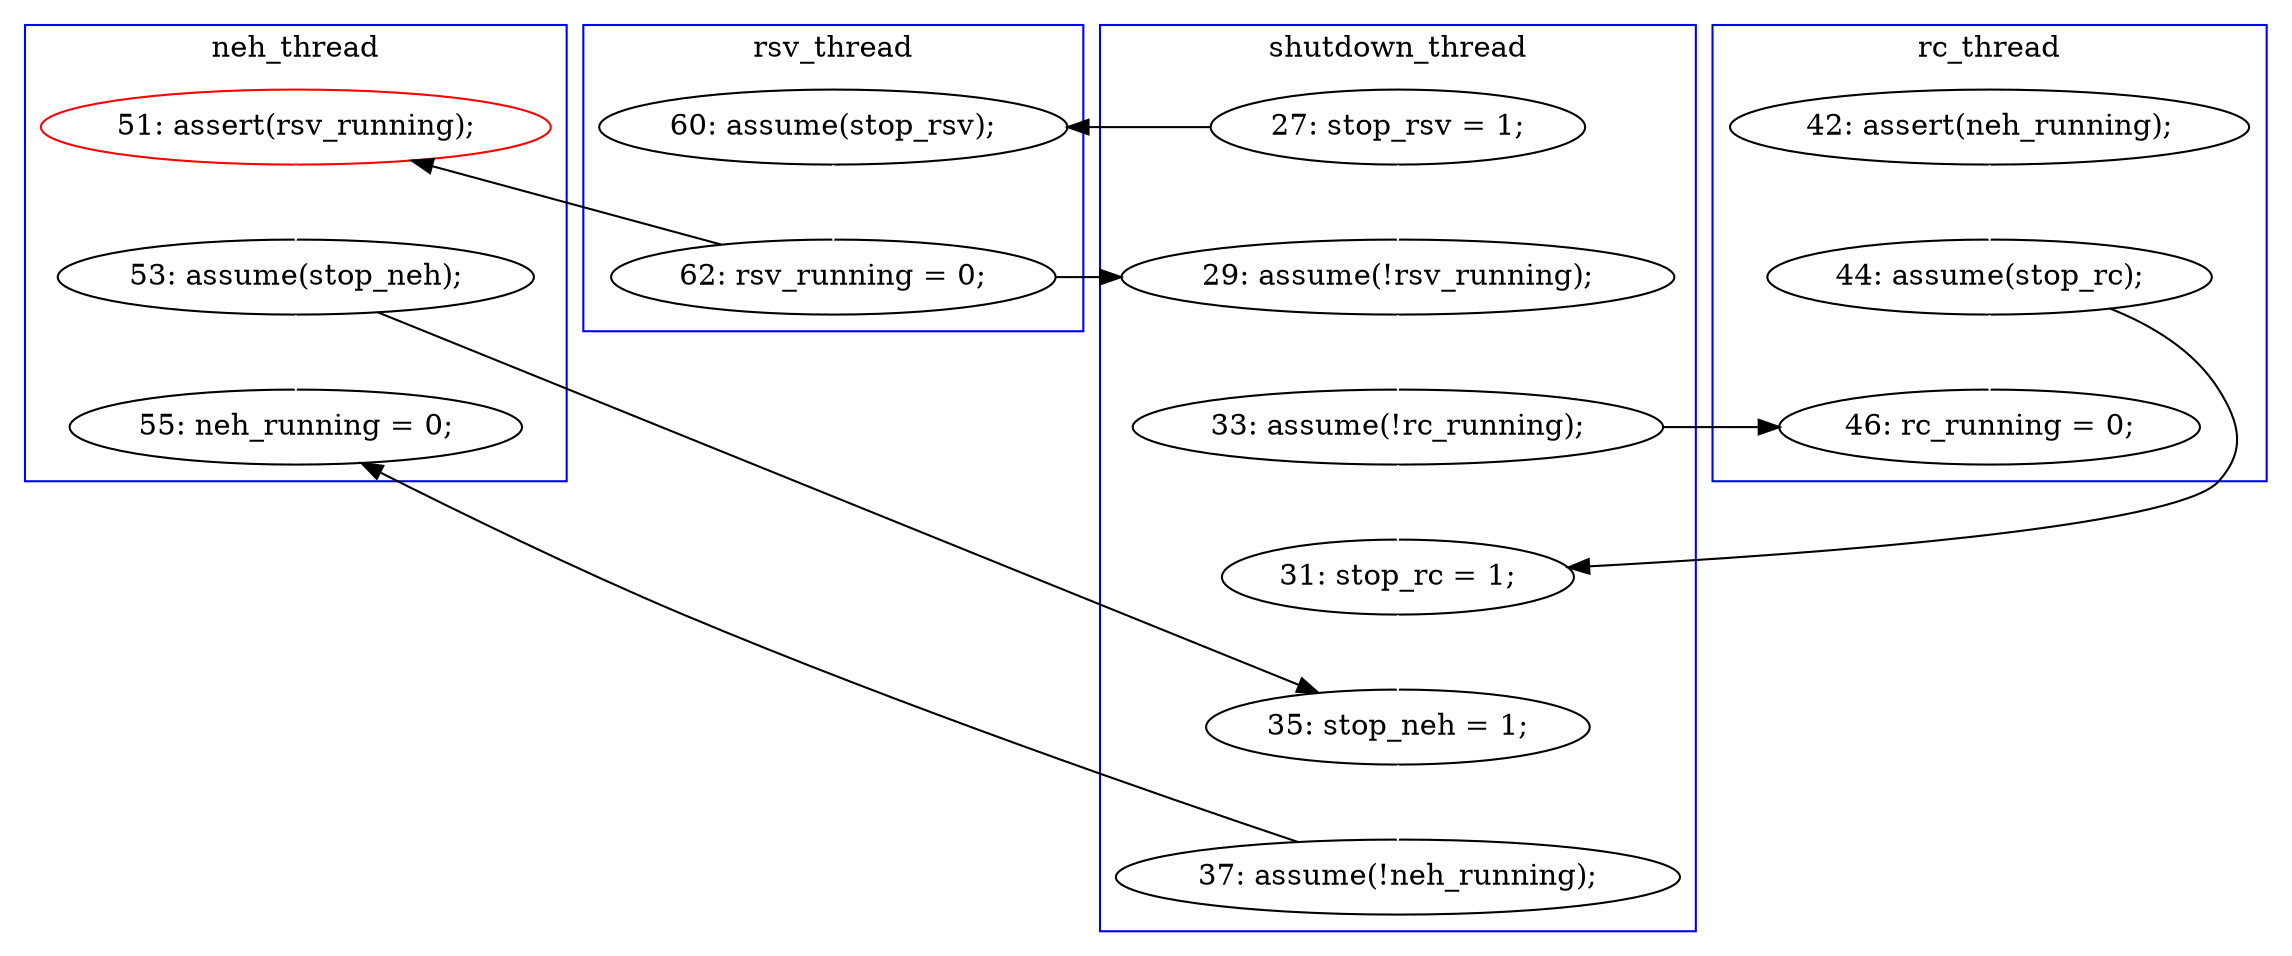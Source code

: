 digraph Counterexample {
	24 -> 30 [color = white, style = solid]
	19 -> 22 [color = black, style = solid, constraint = false]
	14 -> 24 [color = white, style = solid]
	26 -> 28 [color = white, style = solid]
	18 -> 19 [color = white, style = solid]
	29 -> 34 [color = black, style = solid, constraint = false]
	28 -> 29 [color = white, style = solid]
	13 -> 18 [color = black, style = solid, constraint = false]
	27 -> 34 [color = white, style = solid]
	22 -> 25 [color = white, style = solid]
	25 -> 26 [color = white, style = solid]
	27 -> 28 [color = black, style = solid, constraint = false]
	13 -> 22 [color = white, style = solid]
	25 -> 30 [color = black, style = solid, constraint = false]
	19 -> 20 [color = black, style = solid, constraint = false]
	20 -> 27 [color = white, style = solid]
	24 -> 26 [color = black, style = solid, constraint = false]
	subgraph cluster2 {
		label = rc_thread
		color = blue
		30  [label = "46: rc_running = 0;"]
		14  [label = "42: assert(neh_running);"]
		24  [label = "44: assume(stop_rc);"]
	}
	subgraph cluster1 {
		label = shutdown_thread
		color = blue
		26  [label = "31: stop_rc = 1;"]
		13  [label = "27: stop_rsv = 1;"]
		28  [label = "35: stop_neh = 1;"]
		22  [label = "29: assume(!rsv_running);"]
		29  [label = "37: assume(!neh_running);"]
		25  [label = "33: assume(!rc_running);"]
	}
	subgraph cluster3 {
		label = neh_thread
		color = blue
		20  [label = "51: assert(rsv_running);", color = red]
		34  [label = "55: neh_running = 0;"]
		27  [label = "53: assume(stop_neh);"]
	}
	subgraph cluster4 {
		label = rsv_thread
		color = blue
		18  [label = "60: assume(stop_rsv);"]
		19  [label = "62: rsv_running = 0;"]
	}
}